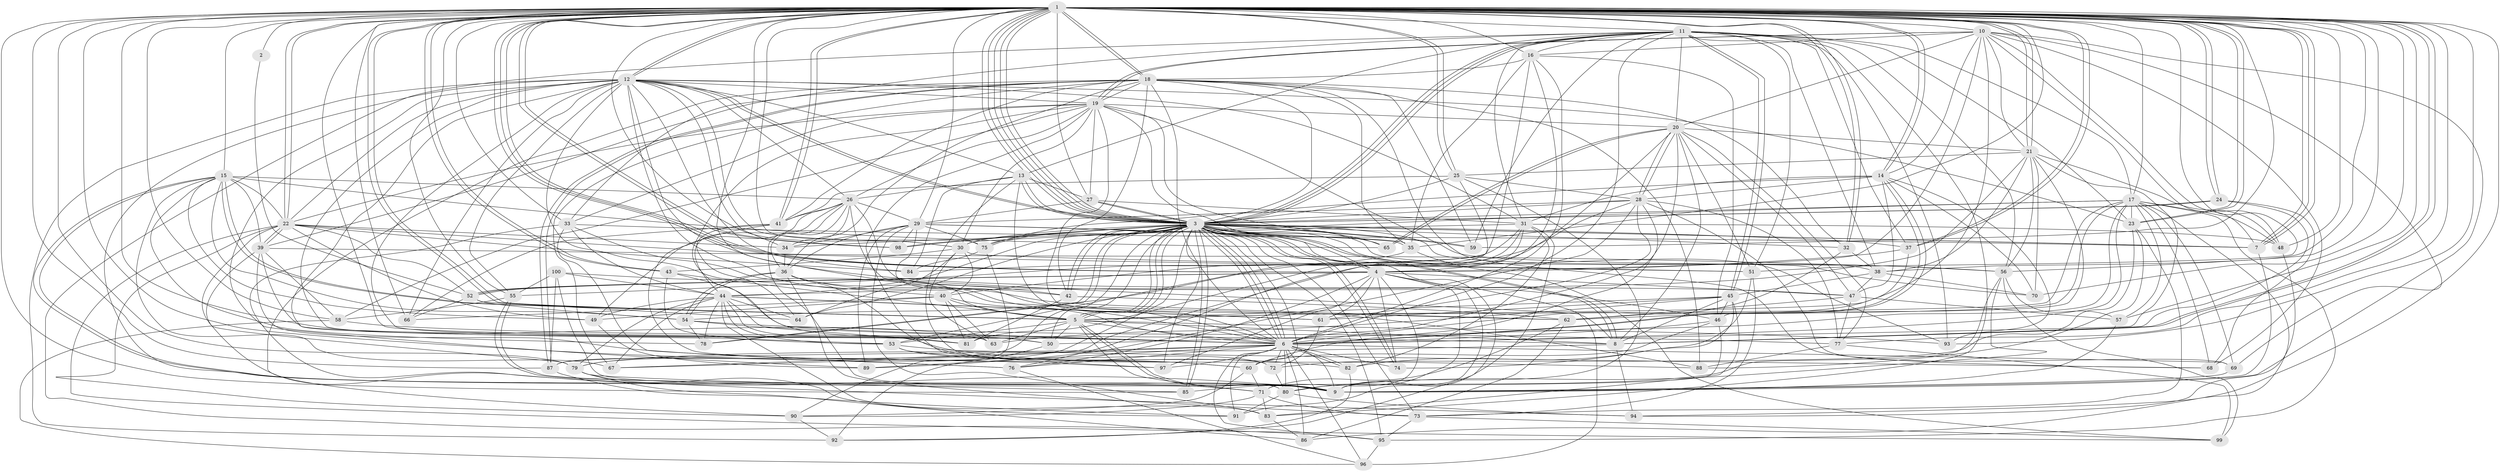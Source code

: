 // Generated by graphtools (version 1.34) at Fri Sep 10 06:13:15 2021
// undirected, 100 vertices, 491 edges
graph export_dot {
  node [color=gray90,style=filled];
  "1";
  "10";
  "100";
  "11";
  "12";
  "13";
  "14";
  "15";
  "16";
  "17";
  "18";
  "19";
  "2";
  "20";
  "21";
  "22";
  "23";
  "24";
  "25";
  "26";
  "27";
  "28";
  "29";
  "3";
  "30";
  "31";
  "32";
  "33";
  "34";
  "35";
  "36";
  "37";
  "38";
  "39";
  "4";
  "40";
  "41";
  "42";
  "43";
  "44";
  "45";
  "46";
  "47";
  "48";
  "49";
  "5";
  "50";
  "51";
  "52";
  "53";
  "54";
  "55";
  "56";
  "57";
  "58";
  "59";
  "6";
  "60";
  "61";
  "62";
  "63";
  "64";
  "65";
  "66";
  "67";
  "68";
  "69";
  "7";
  "70";
  "71";
  "72";
  "73";
  "74";
  "75";
  "76";
  "77";
  "78";
  "79";
  "8";
  "80";
  "81";
  "82";
  "83";
  "84";
  "85";
  "86";
  "87";
  "88";
  "89";
  "9";
  "90";
  "91";
  "92";
  "93";
  "94";
  "95";
  "96";
  "97";
  "98";
  "99";
  "1" -- "23";
  "1" -- "23";
  "1" -- "4";
  "1" -- "4";
  "1" -- "4";
  "1" -- "25";
  "1" -- "25";
  "1" -- "27";
  "1" -- "8";
  "1" -- "8";
  "1" -- "77";
  "1" -- "14";
  "1" -- "14";
  "1" -- "75";
  "1" -- "12";
  "1" -- "12";
  "1" -- "59";
  "1" -- "41";
  "1" -- "41";
  "1" -- "16";
  "1" -- "93";
  "1" -- "79";
  "1" -- "55";
  "1" -- "57";
  "1" -- "63";
  "1" -- "3";
  "1" -- "3";
  "1" -- "3";
  "1" -- "3";
  "1" -- "3";
  "1" -- "29";
  "1" -- "94";
  "1" -- "76";
  "1" -- "48";
  "1" -- "15";
  "1" -- "30";
  "1" -- "56";
  "1" -- "38";
  "1" -- "66";
  "1" -- "17";
  "1" -- "24";
  "1" -- "24";
  "1" -- "22";
  "1" -- "22";
  "1" -- "32";
  "1" -- "32";
  "1" -- "70";
  "1" -- "98";
  "1" -- "98";
  "1" -- "58";
  "1" -- "11";
  "1" -- "42";
  "1" -- "43";
  "1" -- "43";
  "1" -- "2";
  "1" -- "85";
  "1" -- "7";
  "1" -- "7";
  "1" -- "7";
  "1" -- "87";
  "1" -- "21";
  "1" -- "21";
  "1" -- "5";
  "1" -- "5";
  "1" -- "6";
  "1" -- "37";
  "1" -- "37";
  "1" -- "35";
  "1" -- "33";
  "1" -- "10";
  "1" -- "51";
  "1" -- "18";
  "1" -- "18";
  "10" -- "5";
  "10" -- "9";
  "10" -- "16";
  "10" -- "68";
  "10" -- "4";
  "10" -- "14";
  "10" -- "69";
  "10" -- "19";
  "10" -- "19";
  "10" -- "21";
  "10" -- "7";
  "10" -- "48";
  "10" -- "20";
  "100" -- "55";
  "100" -- "44";
  "100" -- "62";
  "100" -- "71";
  "100" -- "87";
  "11" -- "20";
  "11" -- "59";
  "11" -- "83";
  "11" -- "23";
  "11" -- "45";
  "11" -- "45";
  "11" -- "3";
  "11" -- "3";
  "11" -- "3";
  "11" -- "51";
  "11" -- "33";
  "11" -- "37";
  "11" -- "6";
  "11" -- "17";
  "11" -- "93";
  "11" -- "16";
  "11" -- "31";
  "11" -- "95";
  "11" -- "38";
  "11" -- "56";
  "11" -- "13";
  "12" -- "22";
  "12" -- "50";
  "12" -- "3";
  "12" -- "3";
  "12" -- "89";
  "12" -- "6";
  "12" -- "66";
  "12" -- "55";
  "12" -- "84";
  "12" -- "13";
  "12" -- "30";
  "12" -- "53";
  "12" -- "31";
  "12" -- "92";
  "12" -- "19";
  "12" -- "40";
  "12" -- "62";
  "12" -- "34";
  "12" -- "47";
  "12" -- "26";
  "12" -- "23";
  "12" -- "71";
  "13" -- "6";
  "13" -- "27";
  "13" -- "3";
  "13" -- "3";
  "13" -- "72";
  "13" -- "26";
  "13" -- "84";
  "14" -- "75";
  "14" -- "28";
  "14" -- "70";
  "14" -- "93";
  "14" -- "31";
  "14" -- "47";
  "14" -- "6";
  "14" -- "6";
  "15" -- "54";
  "15" -- "22";
  "15" -- "49";
  "15" -- "26";
  "15" -- "78";
  "15" -- "9";
  "15" -- "9";
  "15" -- "5";
  "15" -- "5";
  "15" -- "39";
  "15" -- "67";
  "15" -- "65";
  "16" -- "35";
  "16" -- "40";
  "16" -- "18";
  "16" -- "6";
  "16" -- "4";
  "16" -- "46";
  "17" -- "48";
  "17" -- "62";
  "17" -- "86";
  "17" -- "69";
  "17" -- "23";
  "17" -- "3";
  "17" -- "50";
  "17" -- "68";
  "17" -- "57";
  "17" -- "6";
  "17" -- "30";
  "17" -- "95";
  "17" -- "5";
  "18" -- "67";
  "18" -- "6";
  "18" -- "68";
  "18" -- "35";
  "18" -- "3";
  "18" -- "36";
  "18" -- "90";
  "18" -- "42";
  "18" -- "32";
  "18" -- "39";
  "18" -- "88";
  "18" -- "59";
  "18" -- "87";
  "18" -- "87";
  "18" -- "41";
  "18" -- "19";
  "19" -- "58";
  "19" -- "50";
  "19" -- "20";
  "19" -- "33";
  "19" -- "22";
  "19" -- "60";
  "19" -- "27";
  "19" -- "65";
  "19" -- "88";
  "19" -- "30";
  "19" -- "4";
  "19" -- "26";
  "19" -- "56";
  "2" -- "52";
  "20" -- "67";
  "20" -- "47";
  "20" -- "65";
  "20" -- "65";
  "20" -- "6";
  "20" -- "8";
  "20" -- "77";
  "20" -- "28";
  "20" -- "28";
  "20" -- "51";
  "20" -- "21";
  "21" -- "44";
  "21" -- "48";
  "21" -- "38";
  "21" -- "56";
  "21" -- "25";
  "21" -- "70";
  "21" -- "46";
  "21" -- "6";
  "22" -- "49";
  "22" -- "99";
  "22" -- "90";
  "22" -- "52";
  "22" -- "51";
  "22" -- "39";
  "22" -- "39";
  "22" -- "84";
  "22" -- "79";
  "22" -- "34";
  "23" -- "72";
  "23" -- "88";
  "23" -- "73";
  "24" -- "3";
  "24" -- "3";
  "24" -- "68";
  "24" -- "8";
  "25" -- "9";
  "25" -- "53";
  "25" -- "41";
  "25" -- "28";
  "25" -- "3";
  "26" -- "46";
  "26" -- "80";
  "26" -- "34";
  "26" -- "8";
  "26" -- "44";
  "26" -- "36";
  "26" -- "49";
  "26" -- "29";
  "26" -- "41";
  "27" -- "3";
  "27" -- "3";
  "27" -- "29";
  "27" -- "31";
  "28" -- "81";
  "28" -- "89";
  "28" -- "29";
  "28" -- "3";
  "28" -- "61";
  "28" -- "69";
  "28" -- "60";
  "28" -- "77";
  "29" -- "34";
  "29" -- "89";
  "29" -- "6";
  "29" -- "36";
  "29" -- "98";
  "29" -- "75";
  "29" -- "35";
  "29" -- "35";
  "29" -- "83";
  "3" -- "37";
  "3" -- "74";
  "3" -- "74";
  "3" -- "6";
  "3" -- "6";
  "3" -- "6";
  "3" -- "30";
  "3" -- "96";
  "3" -- "38";
  "3" -- "5";
  "3" -- "5";
  "3" -- "5";
  "3" -- "87";
  "3" -- "64";
  "3" -- "7";
  "3" -- "7";
  "3" -- "85";
  "3" -- "85";
  "3" -- "42";
  "3" -- "42";
  "3" -- "98";
  "3" -- "98";
  "3" -- "50";
  "3" -- "60";
  "3" -- "44";
  "3" -- "97";
  "3" -- "65";
  "3" -- "79";
  "3" -- "95";
  "3" -- "93";
  "3" -- "73";
  "3" -- "75";
  "3" -- "75";
  "3" -- "59";
  "3" -- "59";
  "3" -- "8";
  "3" -- "8";
  "3" -- "4";
  "3" -- "4";
  "3" -- "70";
  "3" -- "78";
  "3" -- "78";
  "3" -- "32";
  "30" -- "43";
  "30" -- "40";
  "30" -- "51";
  "30" -- "63";
  "30" -- "64";
  "31" -- "55";
  "31" -- "9";
  "31" -- "34";
  "31" -- "82";
  "31" -- "54";
  "31" -- "48";
  "31" -- "76";
  "32" -- "38";
  "32" -- "6";
  "33" -- "76";
  "33" -- "7";
  "33" -- "5";
  "33" -- "94";
  "33" -- "44";
  "34" -- "36";
  "35" -- "99";
  "35" -- "84";
  "36" -- "72";
  "36" -- "54";
  "36" -- "54";
  "36" -- "42";
  "36" -- "73";
  "36" -- "6";
  "37" -- "4";
  "37" -- "62";
  "38" -- "47";
  "38" -- "45";
  "38" -- "70";
  "39" -- "56";
  "39" -- "9";
  "39" -- "58";
  "39" -- "97";
  "39" -- "81";
  "4" -- "47";
  "4" -- "97";
  "4" -- "74";
  "4" -- "80";
  "4" -- "71";
  "4" -- "9";
  "4" -- "76";
  "4" -- "52";
  "4" -- "52";
  "4" -- "52";
  "4" -- "92";
  "4" -- "61";
  "40" -- "5";
  "40" -- "66";
  "40" -- "81";
  "40" -- "6";
  "40" -- "63";
  "40" -- "49";
  "41" -- "66";
  "41" -- "88";
  "41" -- "64";
  "42" -- "62";
  "42" -- "81";
  "43" -- "53";
  "43" -- "5";
  "43" -- "6";
  "44" -- "6";
  "44" -- "82";
  "44" -- "79";
  "44" -- "67";
  "44" -- "78";
  "44" -- "53";
  "44" -- "64";
  "44" -- "49";
  "44" -- "83";
  "44" -- "61";
  "44" -- "61";
  "45" -- "5";
  "45" -- "46";
  "45" -- "74";
  "45" -- "63";
  "45" -- "61";
  "45" -- "8";
  "45" -- "83";
  "46" -- "60";
  "46" -- "6";
  "46" -- "91";
  "47" -- "77";
  "47" -- "62";
  "47" -- "57";
  "48" -- "94";
  "49" -- "89";
  "5" -- "8";
  "5" -- "50";
  "5" -- "9";
  "5" -- "9";
  "5" -- "93";
  "5" -- "53";
  "5" -- "71";
  "5" -- "63";
  "5" -- "6";
  "50" -- "92";
  "51" -- "73";
  "51" -- "82";
  "52" -- "54";
  "52" -- "66";
  "52" -- "64";
  "53" -- "97";
  "53" -- "60";
  "53" -- "68";
  "54" -- "77";
  "54" -- "78";
  "54" -- "81";
  "55" -- "9";
  "55" -- "9";
  "55" -- "58";
  "56" -- "85";
  "56" -- "80";
  "56" -- "57";
  "56" -- "99";
  "57" -- "9";
  "58" -- "96";
  "58" -- "8";
  "6" -- "80";
  "6" -- "69";
  "6" -- "86";
  "6" -- "76";
  "6" -- "79";
  "6" -- "67";
  "6" -- "96";
  "6" -- "95";
  "6" -- "9";
  "6" -- "72";
  "6" -- "74";
  "6" -- "89";
  "6" -- "97";
  "6" -- "82";
  "6" -- "82";
  "6" -- "91";
  "60" -- "90";
  "60" -- "71";
  "61" -- "72";
  "62" -- "86";
  "62" -- "71";
  "69" -- "9";
  "7" -- "9";
  "71" -- "83";
  "71" -- "73";
  "71" -- "90";
  "72" -- "80";
  "73" -- "99";
  "73" -- "95";
  "75" -- "90";
  "75" -- "84";
  "76" -- "96";
  "77" -- "99";
  "77" -- "88";
  "79" -- "85";
  "79" -- "86";
  "79" -- "91";
  "8" -- "94";
  "8" -- "87";
  "80" -- "94";
  "80" -- "91";
  "82" -- "92";
  "83" -- "86";
  "87" -- "91";
  "90" -- "92";
  "95" -- "96";
}
